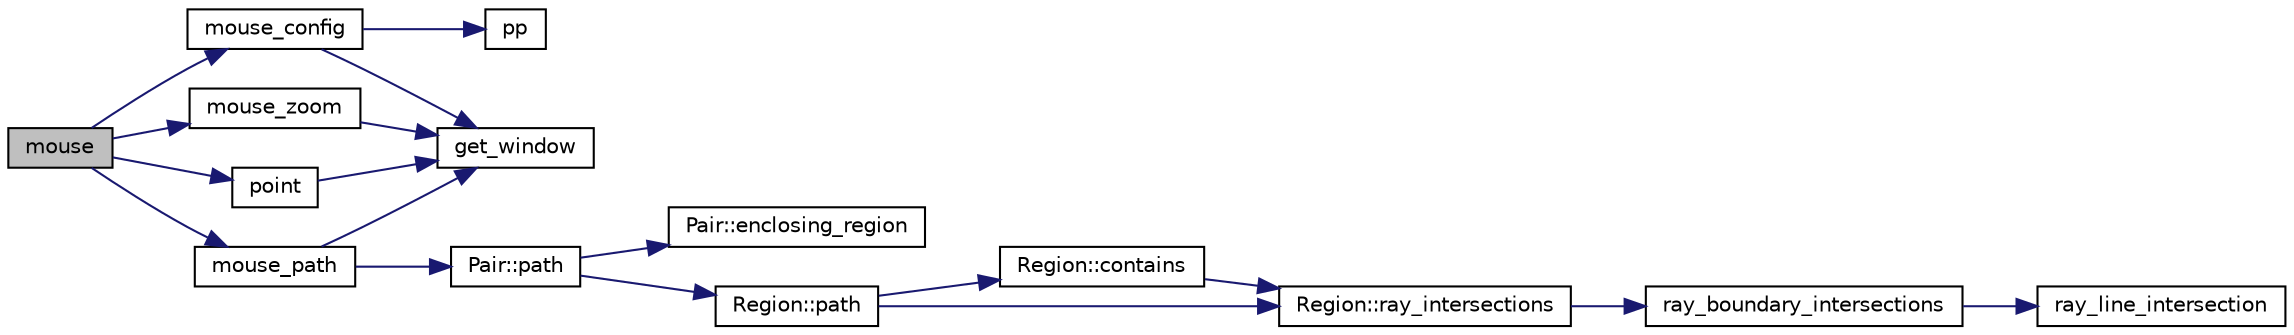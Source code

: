 digraph "mouse"
{
 // LATEX_PDF_SIZE
  edge [fontname="Helvetica",fontsize="10",labelfontname="Helvetica",labelfontsize="10"];
  node [fontname="Helvetica",fontsize="10",shape=record];
  rankdir="LR";
  Node1 [label="mouse",height=0.2,width=0.4,color="black", fillcolor="grey75", style="filled", fontcolor="black",tooltip=" "];
  Node1 -> Node2 [color="midnightblue",fontsize="10",style="solid",fontname="Helvetica"];
  Node2 [label="mouse_config",height=0.2,width=0.4,color="black", fillcolor="white", style="filled",URL="$de/dea/plot_8_c.html#a0fb066f479ab3b59fc3a03ad60f2f73a",tooltip=" "];
  Node2 -> Node3 [color="midnightblue",fontsize="10",style="solid",fontname="Helvetica"];
  Node3 [label="get_window",height=0.2,width=0.4,color="black", fillcolor="white", style="filled",URL="$de/dea/plot_8_c.html#ab86e1d5f2a97ddbadc85b26017fc1464",tooltip=" "];
  Node2 -> Node4 [color="midnightblue",fontsize="10",style="solid",fontname="Helvetica"];
  Node4 [label="pp",height=0.2,width=0.4,color="black", fillcolor="white", style="filled",URL="$d0/d11/arrange_8_c.html#ab651de1ff5f6582055d2ea11002c5db1",tooltip=" "];
  Node1 -> Node5 [color="midnightblue",fontsize="10",style="solid",fontname="Helvetica"];
  Node5 [label="mouse_path",height=0.2,width=0.4,color="black", fillcolor="white", style="filled",URL="$de/dea/plot_8_c.html#a9dfcfeac9a4ff6a970e4f0aa6b79400a",tooltip=" "];
  Node5 -> Node3 [color="midnightblue",fontsize="10",style="solid",fontname="Helvetica"];
  Node5 -> Node6 [color="midnightblue",fontsize="10",style="solid",fontname="Helvetica"];
  Node6 [label="Pair::path",height=0.2,width=0.4,color="black", fillcolor="white", style="filled",URL="$d2/d49/class_pair.html#a24ad3a21451a5c8a61ec91f9bbaef4d5",tooltip=" "];
  Node6 -> Node7 [color="midnightblue",fontsize="10",style="solid",fontname="Helvetica"];
  Node7 [label="Pair::enclosing_region",height=0.2,width=0.4,color="black", fillcolor="white", style="filled",URL="$d2/d49/class_pair.html#ac4486f844217924898cb7d34f536cea4",tooltip=" "];
  Node6 -> Node8 [color="midnightblue",fontsize="10",style="solid",fontname="Helvetica"];
  Node8 [label="Region::path",height=0.2,width=0.4,color="black", fillcolor="white", style="filled",URL="$df/d6c/class_region.html#a944dea943cdaa7b9bf7f38fe88d62f5f",tooltip=" "];
  Node8 -> Node9 [color="midnightblue",fontsize="10",style="solid",fontname="Helvetica"];
  Node9 [label="Region::contains",height=0.2,width=0.4,color="black", fillcolor="white", style="filled",URL="$df/d6c/class_region.html#ac9dea406246956c3821bcea2544dda6a",tooltip=" "];
  Node9 -> Node10 [color="midnightblue",fontsize="10",style="solid",fontname="Helvetica"];
  Node10 [label="Region::ray_intersections",height=0.2,width=0.4,color="black", fillcolor="white", style="filled",URL="$df/d6c/class_region.html#a651358fb7bf2d65c3e6b185e5bfbb4b8",tooltip=" "];
  Node10 -> Node11 [color="midnightblue",fontsize="10",style="solid",fontname="Helvetica"];
  Node11 [label="ray_boundary_intersections",height=0.2,width=0.4,color="black", fillcolor="white", style="filled",URL="$d1/d25/region_8_c.html#a1194f4cdf0df8ec67b82a1012877842e",tooltip=" "];
  Node11 -> Node12 [color="midnightblue",fontsize="10",style="solid",fontname="Helvetica"];
  Node12 [label="ray_line_intersection",height=0.2,width=0.4,color="black", fillcolor="white", style="filled",URL="$d1/d25/region_8_c.html#a11a537f16776531c70aadc485a3ba2c7",tooltip=" "];
  Node8 -> Node10 [color="midnightblue",fontsize="10",style="solid",fontname="Helvetica"];
  Node1 -> Node13 [color="midnightblue",fontsize="10",style="solid",fontname="Helvetica"];
  Node13 [label="mouse_zoom",height=0.2,width=0.4,color="black", fillcolor="white", style="filled",URL="$de/dea/plot_8_c.html#aca649631b77a58aa8a4798eeef44de1f",tooltip=" "];
  Node13 -> Node3 [color="midnightblue",fontsize="10",style="solid",fontname="Helvetica"];
  Node1 -> Node14 [color="midnightblue",fontsize="10",style="solid",fontname="Helvetica"];
  Node14 [label="point",height=0.2,width=0.4,color="black", fillcolor="white", style="filled",URL="$de/dea/plot_8_c.html#a57861a5d95b9807c84f6163daaab71fd",tooltip=" "];
  Node14 -> Node3 [color="midnightblue",fontsize="10",style="solid",fontname="Helvetica"];
}
